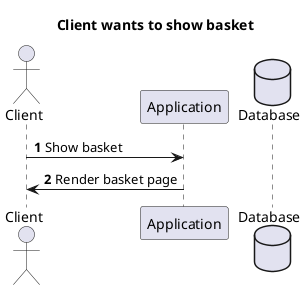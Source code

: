 @startuml
autonumber
title       Client wants to show basket
actor       Client
participant Application
database    Database

Client -> Application: Show basket
Application -> Client: Render basket page

@enduml
